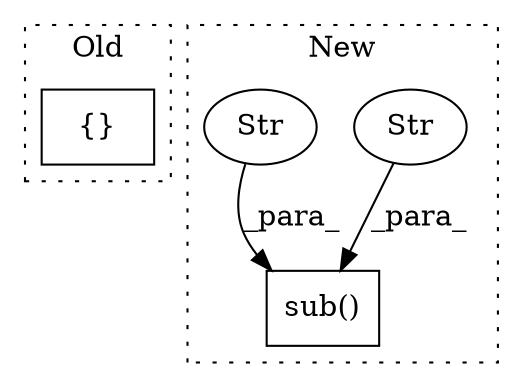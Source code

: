digraph G {
subgraph cluster0 {
1 [label="{}" a="59" s="599,599" l="2,1" shape="box"];
label = "Old";
style="dotted";
}
subgraph cluster1 {
2 [label="sub()" a="75" s="879,912" l="7,1" shape="box"];
3 [label="Str" a="66" s="886" l="16" shape="ellipse"];
4 [label="Str" a="66" s="904" l="2" shape="ellipse"];
label = "New";
style="dotted";
}
3 -> 2 [label="_para_"];
4 -> 2 [label="_para_"];
}